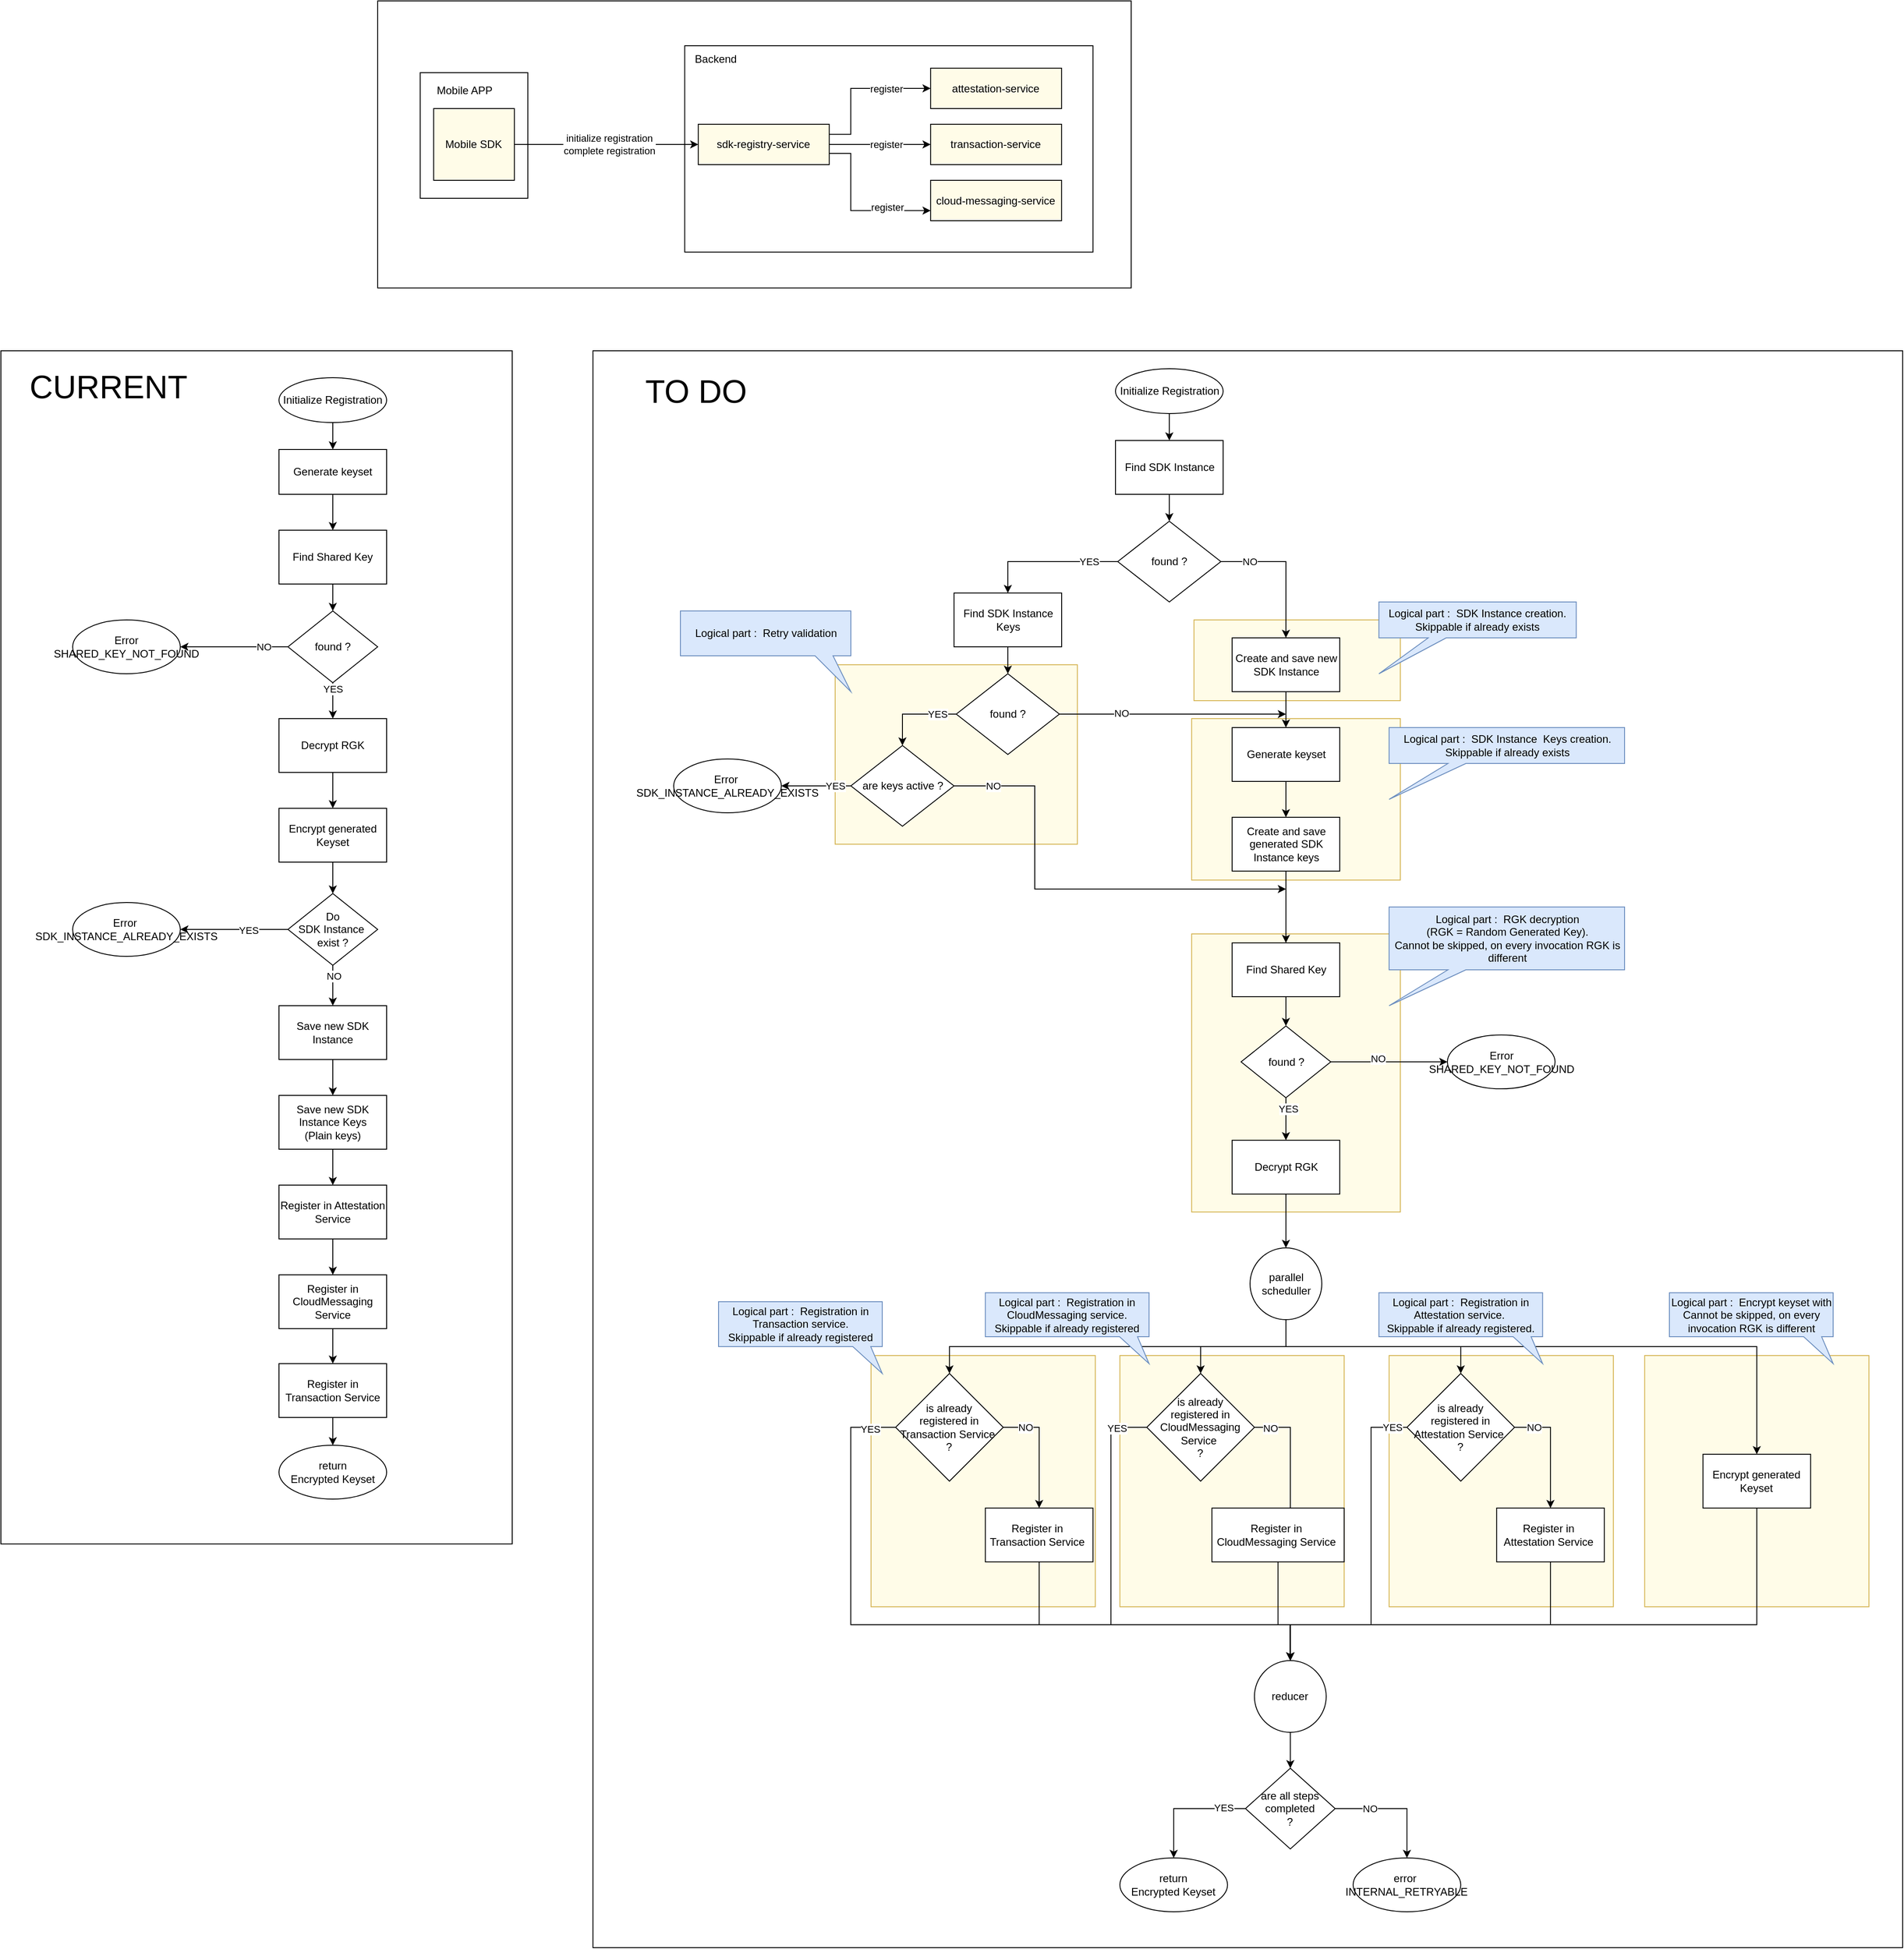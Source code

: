 <mxfile version="15.1.4" type="device"><diagram id="5-7ak3RuKM28CxwcMet6" name="Page-1"><mxGraphModel dx="3530" dy="2583" grid="1" gridSize="10" guides="1" tooltips="1" connect="1" arrows="1" fold="1" page="1" pageScale="1" pageWidth="827" pageHeight="1169" math="0" shadow="0"><root><mxCell id="0"/><mxCell id="1" parent="0"/><mxCell id="bTTORu_MSGVeL3A-bspq-3" value="" style="rounded=0;whiteSpace=wrap;html=1;" vertex="1" parent="1"><mxGeometry x="360" y="-20" width="1460" height="1780" as="geometry"/></mxCell><mxCell id="bTTORu_MSGVeL3A-bspq-2" value="" style="rounded=0;whiteSpace=wrap;html=1;" vertex="1" parent="1"><mxGeometry x="-300" y="-20" width="570" height="1330" as="geometry"/></mxCell><mxCell id="bTTORu_MSGVeL3A-bspq-1" value="" style="rounded=0;whiteSpace=wrap;html=1;" vertex="1" parent="1"><mxGeometry x="120" y="-410" width="840" height="320" as="geometry"/></mxCell><mxCell id="nY55U1hQ5MWHrMtjZyAP-186" value="" style="rounded=0;whiteSpace=wrap;html=1;strokeColor=#d6b656;fillColor=#FFFCE8;" parent="1" vertex="1"><mxGeometry x="630" y="330" width="270" height="200" as="geometry"/></mxCell><mxCell id="nY55U1hQ5MWHrMtjZyAP-177" value="" style="rounded=0;whiteSpace=wrap;html=1;strokeColor=#d6b656;fillColor=#FFFCE8;" parent="1" vertex="1"><mxGeometry x="1532.4" y="1100" width="250" height="280" as="geometry"/></mxCell><mxCell id="nY55U1hQ5MWHrMtjZyAP-176" value="" style="rounded=0;whiteSpace=wrap;html=1;strokeColor=#d6b656;fillColor=#FFFCE8;" parent="1" vertex="1"><mxGeometry x="1247.5" y="1100" width="250" height="280" as="geometry"/></mxCell><mxCell id="nY55U1hQ5MWHrMtjZyAP-175" value="" style="rounded=0;whiteSpace=wrap;html=1;strokeColor=#d6b656;fillColor=#FFFCE8;" parent="1" vertex="1"><mxGeometry x="947.4" y="1100" width="250" height="280" as="geometry"/></mxCell><mxCell id="nY55U1hQ5MWHrMtjZyAP-174" value="" style="rounded=0;whiteSpace=wrap;html=1;strokeColor=#d6b656;fillColor=#FFFCE8;" parent="1" vertex="1"><mxGeometry x="670" y="1100" width="250" height="280" as="geometry"/></mxCell><mxCell id="nY55U1hQ5MWHrMtjZyAP-173" value="" style="rounded=0;whiteSpace=wrap;html=1;strokeColor=#d6b656;fillColor=#FFFCE8;" parent="1" vertex="1"><mxGeometry x="1027.4" y="390" width="232.6" height="180" as="geometry"/></mxCell><mxCell id="nY55U1hQ5MWHrMtjZyAP-171" value="" style="rounded=0;whiteSpace=wrap;html=1;strokeColor=#d6b656;fillColor=#FFFCE8;" parent="1" vertex="1"><mxGeometry x="1027.4" y="630" width="232.6" height="310" as="geometry"/></mxCell><mxCell id="nY55U1hQ5MWHrMtjZyAP-169" value="" style="rounded=0;whiteSpace=wrap;html=1;strokeColor=#d6b656;fillColor=#FFFCE8;" parent="1" vertex="1"><mxGeometry x="1030" y="280" width="230" height="90" as="geometry"/></mxCell><mxCell id="nY55U1hQ5MWHrMtjZyAP-3" value="" style="edgeStyle=orthogonalEdgeStyle;rounded=0;orthogonalLoop=1;jettySize=auto;html=1;" parent="1" source="nY55U1hQ5MWHrMtjZyAP-1" target="nY55U1hQ5MWHrMtjZyAP-2" edge="1"><mxGeometry relative="1" as="geometry"/></mxCell><mxCell id="nY55U1hQ5MWHrMtjZyAP-1" value="Initialize Registration" style="ellipse;whiteSpace=wrap;html=1;" parent="1" vertex="1"><mxGeometry x="10" y="10" width="120" height="50" as="geometry"/></mxCell><mxCell id="nY55U1hQ5MWHrMtjZyAP-7" value="" style="edgeStyle=orthogonalEdgeStyle;rounded=0;orthogonalLoop=1;jettySize=auto;html=1;" parent="1" source="nY55U1hQ5MWHrMtjZyAP-2" target="nY55U1hQ5MWHrMtjZyAP-6" edge="1"><mxGeometry relative="1" as="geometry"/></mxCell><mxCell id="nY55U1hQ5MWHrMtjZyAP-2" value="Generate keyset" style="whiteSpace=wrap;html=1;" parent="1" vertex="1"><mxGeometry x="10" y="90" width="120" height="50" as="geometry"/></mxCell><mxCell id="nY55U1hQ5MWHrMtjZyAP-9" value="" style="edgeStyle=orthogonalEdgeStyle;rounded=0;orthogonalLoop=1;jettySize=auto;html=1;" parent="1" source="nY55U1hQ5MWHrMtjZyAP-6" target="nY55U1hQ5MWHrMtjZyAP-8" edge="1"><mxGeometry relative="1" as="geometry"/></mxCell><mxCell id="nY55U1hQ5MWHrMtjZyAP-6" value="Find Shared Key" style="whiteSpace=wrap;html=1;" parent="1" vertex="1"><mxGeometry x="10" y="180" width="120" height="60" as="geometry"/></mxCell><mxCell id="nY55U1hQ5MWHrMtjZyAP-11" value="" style="edgeStyle=orthogonalEdgeStyle;rounded=0;orthogonalLoop=1;jettySize=auto;html=1;" parent="1" source="nY55U1hQ5MWHrMtjZyAP-8" target="nY55U1hQ5MWHrMtjZyAP-10" edge="1"><mxGeometry relative="1" as="geometry"/></mxCell><mxCell id="nY55U1hQ5MWHrMtjZyAP-12" value="NO" style="edgeLabel;html=1;align=center;verticalAlign=middle;resizable=0;points=[];" parent="nY55U1hQ5MWHrMtjZyAP-11" vertex="1" connectable="0"><mxGeometry x="-0.367" y="2" relative="1" as="geometry"><mxPoint x="11" y="-2" as="offset"/></mxGeometry></mxCell><mxCell id="nY55U1hQ5MWHrMtjZyAP-14" value="" style="edgeStyle=orthogonalEdgeStyle;rounded=0;orthogonalLoop=1;jettySize=auto;html=1;" parent="1" source="nY55U1hQ5MWHrMtjZyAP-8" target="nY55U1hQ5MWHrMtjZyAP-13" edge="1"><mxGeometry relative="1" as="geometry"/></mxCell><mxCell id="nY55U1hQ5MWHrMtjZyAP-15" value="YES" style="edgeLabel;html=1;align=center;verticalAlign=middle;resizable=0;points=[];" parent="nY55U1hQ5MWHrMtjZyAP-14" vertex="1" connectable="0"><mxGeometry x="-0.356" y="-4" relative="1" as="geometry"><mxPoint x="4" y="-6" as="offset"/></mxGeometry></mxCell><mxCell id="nY55U1hQ5MWHrMtjZyAP-8" value="found ?" style="rhombus;whiteSpace=wrap;html=1;" parent="1" vertex="1"><mxGeometry x="20" y="270" width="100" height="80" as="geometry"/></mxCell><mxCell id="nY55U1hQ5MWHrMtjZyAP-10" value="Error&lt;br&gt;SHARED_KEY_NOT_FOUND" style="ellipse;whiteSpace=wrap;html=1;" parent="1" vertex="1"><mxGeometry x="-220" y="280" width="120" height="60" as="geometry"/></mxCell><mxCell id="nY55U1hQ5MWHrMtjZyAP-17" value="" style="edgeStyle=orthogonalEdgeStyle;rounded=0;orthogonalLoop=1;jettySize=auto;html=1;" parent="1" source="nY55U1hQ5MWHrMtjZyAP-13" target="nY55U1hQ5MWHrMtjZyAP-16" edge="1"><mxGeometry relative="1" as="geometry"/></mxCell><mxCell id="nY55U1hQ5MWHrMtjZyAP-13" value="Decrypt RGK" style="whiteSpace=wrap;html=1;" parent="1" vertex="1"><mxGeometry x="10" y="390" width="120" height="60" as="geometry"/></mxCell><mxCell id="nY55U1hQ5MWHrMtjZyAP-23" value="" style="edgeStyle=orthogonalEdgeStyle;rounded=0;orthogonalLoop=1;jettySize=auto;html=1;" parent="1" source="nY55U1hQ5MWHrMtjZyAP-16" target="nY55U1hQ5MWHrMtjZyAP-22" edge="1"><mxGeometry relative="1" as="geometry"/></mxCell><mxCell id="nY55U1hQ5MWHrMtjZyAP-16" value="Encrypt generated Keyset" style="whiteSpace=wrap;html=1;" parent="1" vertex="1"><mxGeometry x="10" y="490" width="120" height="60" as="geometry"/></mxCell><mxCell id="nY55U1hQ5MWHrMtjZyAP-25" value="" style="edgeStyle=orthogonalEdgeStyle;rounded=0;orthogonalLoop=1;jettySize=auto;html=1;" parent="1" source="nY55U1hQ5MWHrMtjZyAP-22" target="nY55U1hQ5MWHrMtjZyAP-24" edge="1"><mxGeometry relative="1" as="geometry"/></mxCell><mxCell id="nY55U1hQ5MWHrMtjZyAP-26" value="YES" style="edgeLabel;html=1;align=center;verticalAlign=middle;resizable=0;points=[];" parent="nY55U1hQ5MWHrMtjZyAP-25" vertex="1" connectable="0"><mxGeometry x="-0.257" y="1" relative="1" as="geometry"><mxPoint as="offset"/></mxGeometry></mxCell><mxCell id="nY55U1hQ5MWHrMtjZyAP-29" value="" style="edgeStyle=orthogonalEdgeStyle;rounded=0;orthogonalLoop=1;jettySize=auto;html=1;" parent="1" source="nY55U1hQ5MWHrMtjZyAP-22" target="nY55U1hQ5MWHrMtjZyAP-28" edge="1"><mxGeometry relative="1" as="geometry"/></mxCell><mxCell id="nY55U1hQ5MWHrMtjZyAP-30" value="NO" style="edgeLabel;html=1;align=center;verticalAlign=middle;resizable=0;points=[];" parent="nY55U1hQ5MWHrMtjZyAP-29" vertex="1" connectable="0"><mxGeometry x="-0.489" y="1" relative="1" as="geometry"><mxPoint as="offset"/></mxGeometry></mxCell><mxCell id="nY55U1hQ5MWHrMtjZyAP-22" value="Do&lt;br&gt;SDK Instance&amp;nbsp;&lt;br&gt;exist ?" style="rhombus;whiteSpace=wrap;html=1;" parent="1" vertex="1"><mxGeometry x="20" y="585" width="100" height="80" as="geometry"/></mxCell><mxCell id="nY55U1hQ5MWHrMtjZyAP-24" value="Error&amp;nbsp;&lt;br&gt;SDK_INSTANCE_ALREADY_EXISTS" style="ellipse;whiteSpace=wrap;html=1;" parent="1" vertex="1"><mxGeometry x="-220" y="595" width="120" height="60" as="geometry"/></mxCell><mxCell id="nY55U1hQ5MWHrMtjZyAP-32" value="" style="edgeStyle=orthogonalEdgeStyle;rounded=0;orthogonalLoop=1;jettySize=auto;html=1;" parent="1" source="nY55U1hQ5MWHrMtjZyAP-28" target="nY55U1hQ5MWHrMtjZyAP-31" edge="1"><mxGeometry relative="1" as="geometry"/></mxCell><mxCell id="nY55U1hQ5MWHrMtjZyAP-28" value="Save new SDK Instance" style="whiteSpace=wrap;html=1;" parent="1" vertex="1"><mxGeometry x="10" y="710" width="120" height="60" as="geometry"/></mxCell><mxCell id="nY55U1hQ5MWHrMtjZyAP-34" value="" style="edgeStyle=orthogonalEdgeStyle;rounded=0;orthogonalLoop=1;jettySize=auto;html=1;" parent="1" source="nY55U1hQ5MWHrMtjZyAP-31" target="nY55U1hQ5MWHrMtjZyAP-33" edge="1"><mxGeometry relative="1" as="geometry"/></mxCell><mxCell id="nY55U1hQ5MWHrMtjZyAP-31" value="Save new SDK Instance Keys &lt;br&gt;(Plain keys)" style="whiteSpace=wrap;html=1;" parent="1" vertex="1"><mxGeometry x="10" y="810" width="120" height="60" as="geometry"/></mxCell><mxCell id="nY55U1hQ5MWHrMtjZyAP-36" value="" style="edgeStyle=orthogonalEdgeStyle;rounded=0;orthogonalLoop=1;jettySize=auto;html=1;" parent="1" source="nY55U1hQ5MWHrMtjZyAP-33" target="nY55U1hQ5MWHrMtjZyAP-35" edge="1"><mxGeometry relative="1" as="geometry"/></mxCell><mxCell id="nY55U1hQ5MWHrMtjZyAP-33" value="Register in Attestation Service" style="whiteSpace=wrap;html=1;" parent="1" vertex="1"><mxGeometry x="10" y="910" width="120" height="60" as="geometry"/></mxCell><mxCell id="nY55U1hQ5MWHrMtjZyAP-38" value="" style="edgeStyle=orthogonalEdgeStyle;rounded=0;orthogonalLoop=1;jettySize=auto;html=1;" parent="1" source="nY55U1hQ5MWHrMtjZyAP-35" target="nY55U1hQ5MWHrMtjZyAP-37" edge="1"><mxGeometry relative="1" as="geometry"/></mxCell><mxCell id="nY55U1hQ5MWHrMtjZyAP-35" value="&lt;span&gt;Register in CloudMessaging Service&lt;/span&gt;" style="whiteSpace=wrap;html=1;" parent="1" vertex="1"><mxGeometry x="10" y="1010" width="120" height="60" as="geometry"/></mxCell><mxCell id="nY55U1hQ5MWHrMtjZyAP-40" value="" style="edgeStyle=orthogonalEdgeStyle;rounded=0;orthogonalLoop=1;jettySize=auto;html=1;" parent="1" source="nY55U1hQ5MWHrMtjZyAP-37" target="nY55U1hQ5MWHrMtjZyAP-39" edge="1"><mxGeometry relative="1" as="geometry"/></mxCell><mxCell id="nY55U1hQ5MWHrMtjZyAP-37" value="&lt;span&gt;Register in Transaction Service&lt;/span&gt;" style="whiteSpace=wrap;html=1;" parent="1" vertex="1"><mxGeometry x="10" y="1109" width="120" height="60" as="geometry"/></mxCell><mxCell id="nY55U1hQ5MWHrMtjZyAP-39" value="return&lt;br&gt;Encrypted Keyset" style="ellipse;whiteSpace=wrap;html=1;" parent="1" vertex="1"><mxGeometry x="10" y="1200" width="120" height="60" as="geometry"/></mxCell><mxCell id="nY55U1hQ5MWHrMtjZyAP-67" value="" style="edgeStyle=orthogonalEdgeStyle;rounded=0;orthogonalLoop=1;jettySize=auto;html=1;" parent="1" source="nY55U1hQ5MWHrMtjZyAP-41" target="nY55U1hQ5MWHrMtjZyAP-66" edge="1"><mxGeometry relative="1" as="geometry"/></mxCell><mxCell id="nY55U1hQ5MWHrMtjZyAP-41" value="Initialize Registration" style="ellipse;whiteSpace=wrap;html=1;" parent="1" vertex="1"><mxGeometry x="942.5" width="120" height="50" as="geometry"/></mxCell><mxCell id="nY55U1hQ5MWHrMtjZyAP-69" style="edgeStyle=orthogonalEdgeStyle;rounded=0;orthogonalLoop=1;jettySize=auto;html=1;entryX=0.5;entryY=0;entryDx=0;entryDy=0;" parent="1" source="nY55U1hQ5MWHrMtjZyAP-66" target="nY55U1hQ5MWHrMtjZyAP-68" edge="1"><mxGeometry relative="1" as="geometry"/></mxCell><mxCell id="nY55U1hQ5MWHrMtjZyAP-66" value="Find SDK Instance" style="whiteSpace=wrap;html=1;" parent="1" vertex="1"><mxGeometry x="942.5" y="80" width="120" height="60" as="geometry"/></mxCell><mxCell id="nY55U1hQ5MWHrMtjZyAP-71" value="" style="edgeStyle=orthogonalEdgeStyle;rounded=0;orthogonalLoop=1;jettySize=auto;html=1;entryX=0.5;entryY=0;entryDx=0;entryDy=0;" parent="1" source="nY55U1hQ5MWHrMtjZyAP-68" target="nY55U1hQ5MWHrMtjZyAP-70" edge="1"><mxGeometry relative="1" as="geometry"/></mxCell><mxCell id="nY55U1hQ5MWHrMtjZyAP-72" value="YES" style="edgeLabel;html=1;align=center;verticalAlign=middle;resizable=0;points=[];" parent="nY55U1hQ5MWHrMtjZyAP-71" vertex="1" connectable="0"><mxGeometry x="-0.006" y="-1" relative="1" as="geometry"><mxPoint x="46" y="1" as="offset"/></mxGeometry></mxCell><mxCell id="nY55U1hQ5MWHrMtjZyAP-83" value="" style="edgeStyle=orthogonalEdgeStyle;rounded=0;orthogonalLoop=1;jettySize=auto;html=1;" parent="1" source="nY55U1hQ5MWHrMtjZyAP-68" target="nY55U1hQ5MWHrMtjZyAP-82" edge="1"><mxGeometry relative="1" as="geometry"/></mxCell><mxCell id="nY55U1hQ5MWHrMtjZyAP-84" value="NO" style="edgeLabel;html=1;align=center;verticalAlign=middle;resizable=0;points=[];" parent="nY55U1hQ5MWHrMtjZyAP-83" vertex="1" connectable="0"><mxGeometry x="-0.633" y="-1" relative="1" as="geometry"><mxPoint x="3" y="-1" as="offset"/></mxGeometry></mxCell><mxCell id="nY55U1hQ5MWHrMtjZyAP-68" value="found ?" style="rhombus;whiteSpace=wrap;html=1;" parent="1" vertex="1"><mxGeometry x="945" y="170" width="115" height="90" as="geometry"/></mxCell><mxCell id="nY55U1hQ5MWHrMtjZyAP-74" value="" style="edgeStyle=orthogonalEdgeStyle;rounded=0;orthogonalLoop=1;jettySize=auto;html=1;" parent="1" source="nY55U1hQ5MWHrMtjZyAP-70" target="nY55U1hQ5MWHrMtjZyAP-75" edge="1"><mxGeometry relative="1" as="geometry"><mxPoint x="822.5" y="350" as="targetPoint"/></mxGeometry></mxCell><mxCell id="nY55U1hQ5MWHrMtjZyAP-70" value="Find SDK Instance Keys" style="whiteSpace=wrap;html=1;" parent="1" vertex="1"><mxGeometry x="762.5" y="250" width="120" height="60" as="geometry"/></mxCell><mxCell id="nY55U1hQ5MWHrMtjZyAP-77" value="" style="edgeStyle=orthogonalEdgeStyle;rounded=0;orthogonalLoop=1;jettySize=auto;html=1;entryX=0.5;entryY=0;entryDx=0;entryDy=0;" parent="1" source="nY55U1hQ5MWHrMtjZyAP-75" target="nY55U1hQ5MWHrMtjZyAP-76" edge="1"><mxGeometry relative="1" as="geometry"/></mxCell><mxCell id="nY55U1hQ5MWHrMtjZyAP-78" value="YES" style="edgeLabel;html=1;align=center;verticalAlign=middle;resizable=0;points=[];" parent="nY55U1hQ5MWHrMtjZyAP-77" vertex="1" connectable="0"><mxGeometry x="-0.713" y="1" relative="1" as="geometry"><mxPoint x="-8" y="-1" as="offset"/></mxGeometry></mxCell><mxCell id="nY55U1hQ5MWHrMtjZyAP-92" style="edgeStyle=orthogonalEdgeStyle;rounded=0;orthogonalLoop=1;jettySize=auto;html=1;" parent="1" source="nY55U1hQ5MWHrMtjZyAP-75" edge="1"><mxGeometry relative="1" as="geometry"><mxPoint x="1132.5" y="385" as="targetPoint"/></mxGeometry></mxCell><mxCell id="nY55U1hQ5MWHrMtjZyAP-93" value="NO" style="edgeLabel;html=1;align=center;verticalAlign=middle;resizable=0;points=[];" parent="nY55U1hQ5MWHrMtjZyAP-92" vertex="1" connectable="0"><mxGeometry x="-0.456" y="1" relative="1" as="geometry"><mxPoint as="offset"/></mxGeometry></mxCell><mxCell id="nY55U1hQ5MWHrMtjZyAP-75" value="found ?" style="rhombus;whiteSpace=wrap;html=1;" parent="1" vertex="1"><mxGeometry x="765" y="340" width="115" height="90" as="geometry"/></mxCell><mxCell id="nY55U1hQ5MWHrMtjZyAP-80" value="" style="edgeStyle=orthogonalEdgeStyle;rounded=0;orthogonalLoop=1;jettySize=auto;html=1;" parent="1" source="nY55U1hQ5MWHrMtjZyAP-76" target="nY55U1hQ5MWHrMtjZyAP-79" edge="1"><mxGeometry relative="1" as="geometry"/></mxCell><mxCell id="nY55U1hQ5MWHrMtjZyAP-81" value="YES" style="edgeLabel;html=1;align=center;verticalAlign=middle;resizable=0;points=[];" parent="nY55U1hQ5MWHrMtjZyAP-80" vertex="1" connectable="0"><mxGeometry x="-0.535" relative="1" as="geometry"><mxPoint as="offset"/></mxGeometry></mxCell><mxCell id="nY55U1hQ5MWHrMtjZyAP-94" style="edgeStyle=orthogonalEdgeStyle;rounded=0;orthogonalLoop=1;jettySize=auto;html=1;" parent="1" source="nY55U1hQ5MWHrMtjZyAP-76" edge="1"><mxGeometry relative="1" as="geometry"><mxPoint x="1132.5" y="580" as="targetPoint"/><Array as="points"><mxPoint x="852.5" y="465"/><mxPoint x="852.5" y="580"/><mxPoint x="1002.5" y="580"/></Array></mxGeometry></mxCell><mxCell id="nY55U1hQ5MWHrMtjZyAP-95" value="NO" style="edgeLabel;html=1;align=center;verticalAlign=middle;resizable=0;points=[];" parent="nY55U1hQ5MWHrMtjZyAP-94" vertex="1" connectable="0"><mxGeometry x="-0.705" y="2" relative="1" as="geometry"><mxPoint x="-28" y="2" as="offset"/></mxGeometry></mxCell><mxCell id="nY55U1hQ5MWHrMtjZyAP-76" value="are keys active ?" style="rhombus;whiteSpace=wrap;html=1;" parent="1" vertex="1"><mxGeometry x="647.5" y="420" width="115" height="90" as="geometry"/></mxCell><mxCell id="nY55U1hQ5MWHrMtjZyAP-79" value="&lt;span&gt;Error&amp;nbsp;&lt;/span&gt;&lt;br&gt;&lt;span&gt;SDK_INSTANCE_ALREADY_EXISTS&lt;/span&gt;" style="ellipse;whiteSpace=wrap;html=1;" parent="1" vertex="1"><mxGeometry x="450" y="435" width="120" height="60" as="geometry"/></mxCell><mxCell id="nY55U1hQ5MWHrMtjZyAP-86" value="" style="edgeStyle=orthogonalEdgeStyle;rounded=0;orthogonalLoop=1;jettySize=auto;html=1;" parent="1" source="nY55U1hQ5MWHrMtjZyAP-82" target="nY55U1hQ5MWHrMtjZyAP-85" edge="1"><mxGeometry relative="1" as="geometry"/></mxCell><mxCell id="nY55U1hQ5MWHrMtjZyAP-82" value="Create and save new SDK Instance" style="whiteSpace=wrap;html=1;" parent="1" vertex="1"><mxGeometry x="1072.5" y="300" width="120" height="60" as="geometry"/></mxCell><mxCell id="nY55U1hQ5MWHrMtjZyAP-88" value="" style="edgeStyle=orthogonalEdgeStyle;rounded=0;orthogonalLoop=1;jettySize=auto;html=1;" parent="1" source="nY55U1hQ5MWHrMtjZyAP-85" target="nY55U1hQ5MWHrMtjZyAP-87" edge="1"><mxGeometry relative="1" as="geometry"/></mxCell><mxCell id="nY55U1hQ5MWHrMtjZyAP-85" value="Generate keyset" style="whiteSpace=wrap;html=1;" parent="1" vertex="1"><mxGeometry x="1072.5" y="400" width="120" height="60" as="geometry"/></mxCell><mxCell id="nY55U1hQ5MWHrMtjZyAP-90" value="" style="edgeStyle=orthogonalEdgeStyle;rounded=0;orthogonalLoop=1;jettySize=auto;html=1;entryX=0.5;entryY=0;entryDx=0;entryDy=0;" parent="1" source="nY55U1hQ5MWHrMtjZyAP-87" target="nY55U1hQ5MWHrMtjZyAP-136" edge="1"><mxGeometry relative="1" as="geometry"><mxPoint x="1132.5" y="640" as="targetPoint"/></mxGeometry></mxCell><mxCell id="nY55U1hQ5MWHrMtjZyAP-87" value="&lt;span&gt;Create and save generated SDK Instance keys&lt;/span&gt;" style="whiteSpace=wrap;html=1;" parent="1" vertex="1"><mxGeometry x="1072.5" y="500" width="120" height="60" as="geometry"/></mxCell><mxCell id="nY55U1hQ5MWHrMtjZyAP-100" style="edgeStyle=orthogonalEdgeStyle;rounded=0;orthogonalLoop=1;jettySize=auto;html=1;exitX=0.5;exitY=1;exitDx=0;exitDy=0;" parent="1" source="nY55U1hQ5MWHrMtjZyAP-91" target="nY55U1hQ5MWHrMtjZyAP-96" edge="1"><mxGeometry relative="1" as="geometry"/></mxCell><mxCell id="nY55U1hQ5MWHrMtjZyAP-101" style="edgeStyle=orthogonalEdgeStyle;rounded=0;orthogonalLoop=1;jettySize=auto;html=1;entryX=0.5;entryY=0;entryDx=0;entryDy=0;" parent="1" source="nY55U1hQ5MWHrMtjZyAP-91" target="nY55U1hQ5MWHrMtjZyAP-97" edge="1"><mxGeometry relative="1" as="geometry"/></mxCell><mxCell id="nY55U1hQ5MWHrMtjZyAP-102" style="edgeStyle=orthogonalEdgeStyle;rounded=0;orthogonalLoop=1;jettySize=auto;html=1;exitX=0.5;exitY=1;exitDx=0;exitDy=0;" parent="1" source="nY55U1hQ5MWHrMtjZyAP-91" target="nY55U1hQ5MWHrMtjZyAP-98" edge="1"><mxGeometry relative="1" as="geometry"/></mxCell><mxCell id="nY55U1hQ5MWHrMtjZyAP-134" style="edgeStyle=orthogonalEdgeStyle;rounded=0;orthogonalLoop=1;jettySize=auto;html=1;entryX=0.5;entryY=0;entryDx=0;entryDy=0;" parent="1" source="nY55U1hQ5MWHrMtjZyAP-91" target="nY55U1hQ5MWHrMtjZyAP-133" edge="1"><mxGeometry relative="1" as="geometry"><mxPoint x="1657.4" y="1140" as="targetPoint"/><Array as="points"><mxPoint x="1133" y="1090"/><mxPoint x="1657" y="1090"/></Array></mxGeometry></mxCell><mxCell id="nY55U1hQ5MWHrMtjZyAP-91" value="parallel&lt;br&gt;scheduller" style="ellipse;whiteSpace=wrap;html=1;" parent="1" vertex="1"><mxGeometry x="1092.5" y="980" width="80" height="80" as="geometry"/></mxCell><mxCell id="nY55U1hQ5MWHrMtjZyAP-104" value="" style="edgeStyle=orthogonalEdgeStyle;rounded=0;orthogonalLoop=1;jettySize=auto;html=1;exitX=1;exitY=0.5;exitDx=0;exitDy=0;" parent="1" source="nY55U1hQ5MWHrMtjZyAP-96" target="nY55U1hQ5MWHrMtjZyAP-103" edge="1"><mxGeometry relative="1" as="geometry"/></mxCell><mxCell id="nY55U1hQ5MWHrMtjZyAP-105" value="NO" style="edgeLabel;html=1;align=center;verticalAlign=middle;resizable=0;points=[];" parent="nY55U1hQ5MWHrMtjZyAP-104" vertex="1" connectable="0"><mxGeometry x="-0.622" relative="1" as="geometry"><mxPoint as="offset"/></mxGeometry></mxCell><mxCell id="nY55U1hQ5MWHrMtjZyAP-109" style="edgeStyle=orthogonalEdgeStyle;rounded=0;orthogonalLoop=1;jettySize=auto;html=1;exitX=0;exitY=0.5;exitDx=0;exitDy=0;" parent="1" source="nY55U1hQ5MWHrMtjZyAP-96" target="nY55U1hQ5MWHrMtjZyAP-107" edge="1"><mxGeometry relative="1" as="geometry"><mxPoint x="857.4" y="1540" as="targetPoint"/><Array as="points"><mxPoint x="647.4" y="1180"/><mxPoint x="647.4" y="1400"/><mxPoint x="1137.4" y="1400"/></Array></mxGeometry></mxCell><mxCell id="nY55U1hQ5MWHrMtjZyAP-110" value="YES" style="edgeLabel;html=1;align=center;verticalAlign=middle;resizable=0;points=[];" parent="nY55U1hQ5MWHrMtjZyAP-109" vertex="1" connectable="0"><mxGeometry x="-0.927" y="2" relative="1" as="geometry"><mxPoint as="offset"/></mxGeometry></mxCell><mxCell id="nY55U1hQ5MWHrMtjZyAP-96" value="is already &lt;br&gt;registered in&lt;br&gt;Transaction Service&amp;nbsp;&lt;br&gt;?" style="rhombus;whiteSpace=wrap;html=1;" parent="1" vertex="1"><mxGeometry x="697.4" y="1120" width="120" height="120" as="geometry"/></mxCell><mxCell id="nY55U1hQ5MWHrMtjZyAP-111" style="edgeStyle=orthogonalEdgeStyle;rounded=0;orthogonalLoop=1;jettySize=auto;html=1;" parent="1" source="nY55U1hQ5MWHrMtjZyAP-97" target="nY55U1hQ5MWHrMtjZyAP-107" edge="1"><mxGeometry relative="1" as="geometry"><mxPoint x="937.4" y="1540" as="targetPoint"/><Array as="points"><mxPoint x="937.4" y="1180"/><mxPoint x="937.4" y="1400"/><mxPoint x="1137.4" y="1400"/></Array></mxGeometry></mxCell><mxCell id="nY55U1hQ5MWHrMtjZyAP-112" value="YES" style="edgeLabel;html=1;align=center;verticalAlign=middle;resizable=0;points=[];" parent="nY55U1hQ5MWHrMtjZyAP-111" vertex="1" connectable="0"><mxGeometry x="-0.862" y="1" relative="1" as="geometry"><mxPoint x="1" as="offset"/></mxGeometry></mxCell><mxCell id="nY55U1hQ5MWHrMtjZyAP-114" style="edgeStyle=orthogonalEdgeStyle;rounded=0;orthogonalLoop=1;jettySize=auto;html=1;entryX=0.5;entryY=0;entryDx=0;entryDy=0;exitX=1;exitY=0.5;exitDx=0;exitDy=0;" parent="1" source="nY55U1hQ5MWHrMtjZyAP-97" target="nY55U1hQ5MWHrMtjZyAP-113" edge="1"><mxGeometry relative="1" as="geometry"><Array as="points"><mxPoint x="1137.4" y="1180"/><mxPoint x="1137.4" y="1280"/></Array></mxGeometry></mxCell><mxCell id="nY55U1hQ5MWHrMtjZyAP-116" value="NO" style="edgeLabel;html=1;align=center;verticalAlign=middle;resizable=0;points=[];" parent="nY55U1hQ5MWHrMtjZyAP-114" vertex="1" connectable="0"><mxGeometry x="-0.8" y="-1" relative="1" as="geometry"><mxPoint x="1" as="offset"/></mxGeometry></mxCell><mxCell id="nY55U1hQ5MWHrMtjZyAP-97" value="is already &lt;br&gt;registered in&lt;br&gt;CloudMessaging Service&amp;nbsp;&lt;br&gt;?" style="rhombus;whiteSpace=wrap;html=1;" parent="1" vertex="1"><mxGeometry x="977.4" y="1120" width="120" height="120" as="geometry"/></mxCell><mxCell id="nY55U1hQ5MWHrMtjZyAP-118" style="edgeStyle=orthogonalEdgeStyle;rounded=0;orthogonalLoop=1;jettySize=auto;html=1;exitX=1;exitY=0.5;exitDx=0;exitDy=0;" parent="1" source="nY55U1hQ5MWHrMtjZyAP-98" target="nY55U1hQ5MWHrMtjZyAP-117" edge="1"><mxGeometry relative="1" as="geometry"/></mxCell><mxCell id="nY55U1hQ5MWHrMtjZyAP-119" value="NO" style="edgeLabel;html=1;align=center;verticalAlign=middle;resizable=0;points=[];" parent="nY55U1hQ5MWHrMtjZyAP-118" vertex="1" connectable="0"><mxGeometry x="-0.678" relative="1" as="geometry"><mxPoint as="offset"/></mxGeometry></mxCell><mxCell id="nY55U1hQ5MWHrMtjZyAP-120" style="edgeStyle=orthogonalEdgeStyle;rounded=0;orthogonalLoop=1;jettySize=auto;html=1;" parent="1" source="nY55U1hQ5MWHrMtjZyAP-98" target="nY55U1hQ5MWHrMtjZyAP-107" edge="1"><mxGeometry relative="1" as="geometry"><mxPoint x="1227.4" y="1540" as="targetPoint"/><Array as="points"><mxPoint x="1227.4" y="1180"/><mxPoint x="1227.4" y="1400"/><mxPoint x="1137.4" y="1400"/></Array></mxGeometry></mxCell><mxCell id="nY55U1hQ5MWHrMtjZyAP-121" value="YES" style="edgeLabel;html=1;align=center;verticalAlign=middle;resizable=0;points=[];" parent="nY55U1hQ5MWHrMtjZyAP-120" vertex="1" connectable="0"><mxGeometry x="-0.912" y="2" relative="1" as="geometry"><mxPoint y="-2" as="offset"/></mxGeometry></mxCell><mxCell id="nY55U1hQ5MWHrMtjZyAP-98" value="is already &lt;br&gt;registered in&lt;br&gt;Attestation Service&amp;nbsp;&lt;br&gt;?" style="rhombus;whiteSpace=wrap;html=1;" parent="1" vertex="1"><mxGeometry x="1267.4" y="1120" width="120" height="120" as="geometry"/></mxCell><mxCell id="nY55U1hQ5MWHrMtjZyAP-108" style="edgeStyle=orthogonalEdgeStyle;rounded=0;orthogonalLoop=1;jettySize=auto;html=1;" parent="1" source="nY55U1hQ5MWHrMtjZyAP-103" target="nY55U1hQ5MWHrMtjZyAP-107" edge="1"><mxGeometry relative="1" as="geometry"><Array as="points"><mxPoint x="857.4" y="1400"/><mxPoint x="1137.4" y="1400"/></Array></mxGeometry></mxCell><mxCell id="nY55U1hQ5MWHrMtjZyAP-103" value="&lt;span&gt;Register in&amp;nbsp;&lt;/span&gt;&lt;br&gt;&lt;span&gt;Transaction Service&amp;nbsp;&lt;/span&gt;" style="whiteSpace=wrap;html=1;" parent="1" vertex="1"><mxGeometry x="797.4" y="1270" width="120" height="60" as="geometry"/></mxCell><mxCell id="nY55U1hQ5MWHrMtjZyAP-146" style="edgeStyle=orthogonalEdgeStyle;rounded=0;orthogonalLoop=1;jettySize=auto;html=1;entryX=0.5;entryY=0;entryDx=0;entryDy=0;" parent="1" source="nY55U1hQ5MWHrMtjZyAP-107" target="nY55U1hQ5MWHrMtjZyAP-145" edge="1"><mxGeometry relative="1" as="geometry"/></mxCell><mxCell id="nY55U1hQ5MWHrMtjZyAP-107" value="reducer" style="ellipse;whiteSpace=wrap;html=1;" parent="1" vertex="1"><mxGeometry x="1097.4" y="1440" width="80" height="80" as="geometry"/></mxCell><mxCell id="nY55U1hQ5MWHrMtjZyAP-115" style="edgeStyle=orthogonalEdgeStyle;rounded=0;orthogonalLoop=1;jettySize=auto;html=1;" parent="1" source="nY55U1hQ5MWHrMtjZyAP-113" target="nY55U1hQ5MWHrMtjZyAP-107" edge="1"><mxGeometry relative="1" as="geometry"><mxPoint x="1137.4" y="1540" as="targetPoint"/><Array as="points"><mxPoint x="1124" y="1400"/><mxPoint x="1137" y="1400"/></Array></mxGeometry></mxCell><mxCell id="nY55U1hQ5MWHrMtjZyAP-113" value="&lt;span&gt;Register in&amp;nbsp;&lt;/span&gt;&lt;br&gt;CloudMessaging&lt;span&gt;&amp;nbsp;Service&amp;nbsp;&lt;/span&gt;" style="whiteSpace=wrap;html=1;" parent="1" vertex="1"><mxGeometry x="1050" y="1270" width="147.4" height="60" as="geometry"/></mxCell><mxCell id="nY55U1hQ5MWHrMtjZyAP-122" style="edgeStyle=orthogonalEdgeStyle;rounded=0;orthogonalLoop=1;jettySize=auto;html=1;" parent="1" source="nY55U1hQ5MWHrMtjZyAP-117" target="nY55U1hQ5MWHrMtjZyAP-107" edge="1"><mxGeometry relative="1" as="geometry"><mxPoint x="1427.4" y="1540" as="targetPoint"/><Array as="points"><mxPoint x="1427.4" y="1400"/><mxPoint x="1137.4" y="1400"/></Array></mxGeometry></mxCell><mxCell id="nY55U1hQ5MWHrMtjZyAP-117" value="&lt;span&gt;Register in&amp;nbsp;&lt;/span&gt;&lt;br&gt;Attestation&lt;span&gt;&amp;nbsp;Service&amp;nbsp;&lt;/span&gt;" style="whiteSpace=wrap;html=1;" parent="1" vertex="1"><mxGeometry x="1367.4" y="1270" width="120" height="60" as="geometry"/></mxCell><mxCell id="nY55U1hQ5MWHrMtjZyAP-135" style="edgeStyle=orthogonalEdgeStyle;rounded=0;orthogonalLoop=1;jettySize=auto;html=1;" parent="1" source="nY55U1hQ5MWHrMtjZyAP-133" target="nY55U1hQ5MWHrMtjZyAP-107" edge="1"><mxGeometry relative="1" as="geometry"><Array as="points"><mxPoint x="1657.4" y="1400"/><mxPoint x="1137.4" y="1400"/></Array></mxGeometry></mxCell><mxCell id="nY55U1hQ5MWHrMtjZyAP-133" value="Encrypt generated Keyset" style="whiteSpace=wrap;html=1;" parent="1" vertex="1"><mxGeometry x="1597.4" y="1210" width="120" height="60" as="geometry"/></mxCell><mxCell id="nY55U1hQ5MWHrMtjZyAP-142" style="edgeStyle=orthogonalEdgeStyle;rounded=0;orthogonalLoop=1;jettySize=auto;html=1;" parent="1" source="nY55U1hQ5MWHrMtjZyAP-136" target="nY55U1hQ5MWHrMtjZyAP-140" edge="1"><mxGeometry relative="1" as="geometry"/></mxCell><mxCell id="nY55U1hQ5MWHrMtjZyAP-136" value="Find Shared Key" style="whiteSpace=wrap;html=1;" parent="1" vertex="1"><mxGeometry x="1072.5" y="640" width="120" height="60" as="geometry"/></mxCell><mxCell id="nY55U1hQ5MWHrMtjZyAP-137" value="" style="edgeStyle=orthogonalEdgeStyle;rounded=0;orthogonalLoop=1;jettySize=auto;html=1;" parent="1" source="nY55U1hQ5MWHrMtjZyAP-140" target="nY55U1hQ5MWHrMtjZyAP-141" edge="1"><mxGeometry relative="1" as="geometry"/></mxCell><mxCell id="nY55U1hQ5MWHrMtjZyAP-138" value="NO" style="edgeLabel;html=1;align=center;verticalAlign=middle;resizable=0;points=[];" parent="nY55U1hQ5MWHrMtjZyAP-137" vertex="1" connectable="0"><mxGeometry x="-0.367" y="2" relative="1" as="geometry"><mxPoint x="11" y="-2" as="offset"/></mxGeometry></mxCell><mxCell id="nY55U1hQ5MWHrMtjZyAP-143" style="edgeStyle=orthogonalEdgeStyle;rounded=0;orthogonalLoop=1;jettySize=auto;html=1;entryX=0.5;entryY=0;entryDx=0;entryDy=0;" parent="1" source="nY55U1hQ5MWHrMtjZyAP-140" target="nY55U1hQ5MWHrMtjZyAP-162" edge="1"><mxGeometry relative="1" as="geometry"/></mxCell><mxCell id="nY55U1hQ5MWHrMtjZyAP-153" value="YES" style="edgeLabel;html=1;align=center;verticalAlign=middle;resizable=0;points=[];" parent="nY55U1hQ5MWHrMtjZyAP-143" vertex="1" connectable="0"><mxGeometry x="-0.478" y="2" relative="1" as="geometry"><mxPoint as="offset"/></mxGeometry></mxCell><mxCell id="nY55U1hQ5MWHrMtjZyAP-140" value="found ?" style="rhombus;whiteSpace=wrap;html=1;" parent="1" vertex="1"><mxGeometry x="1082.5" y="732.67" width="100" height="80" as="geometry"/></mxCell><mxCell id="nY55U1hQ5MWHrMtjZyAP-141" value="Error&lt;br&gt;SHARED_KEY_NOT_FOUND" style="ellipse;whiteSpace=wrap;html=1;" parent="1" vertex="1"><mxGeometry x="1312.5" y="742.67" width="120" height="60" as="geometry"/></mxCell><mxCell id="nY55U1hQ5MWHrMtjZyAP-148" value="" style="edgeStyle=orthogonalEdgeStyle;rounded=0;orthogonalLoop=1;jettySize=auto;html=1;" parent="1" source="nY55U1hQ5MWHrMtjZyAP-145" target="nY55U1hQ5MWHrMtjZyAP-147" edge="1"><mxGeometry relative="1" as="geometry"/></mxCell><mxCell id="nY55U1hQ5MWHrMtjZyAP-149" value="YES" style="edgeLabel;html=1;align=center;verticalAlign=middle;resizable=0;points=[];" parent="nY55U1hQ5MWHrMtjZyAP-148" vertex="1" connectable="0"><mxGeometry x="-0.626" y="-1" relative="1" as="geometry"><mxPoint as="offset"/></mxGeometry></mxCell><mxCell id="nY55U1hQ5MWHrMtjZyAP-151" value="" style="edgeStyle=orthogonalEdgeStyle;rounded=0;orthogonalLoop=1;jettySize=auto;html=1;" parent="1" source="nY55U1hQ5MWHrMtjZyAP-145" target="nY55U1hQ5MWHrMtjZyAP-150" edge="1"><mxGeometry relative="1" as="geometry"/></mxCell><mxCell id="nY55U1hQ5MWHrMtjZyAP-152" value="NO" style="edgeLabel;html=1;align=center;verticalAlign=middle;resizable=0;points=[];" parent="nY55U1hQ5MWHrMtjZyAP-151" vertex="1" connectable="0"><mxGeometry x="-0.441" relative="1" as="geometry"><mxPoint x="1" as="offset"/></mxGeometry></mxCell><mxCell id="nY55U1hQ5MWHrMtjZyAP-145" value="are all steps completed&lt;br&gt;?" style="rhombus;whiteSpace=wrap;html=1;" parent="1" vertex="1"><mxGeometry x="1087.4" y="1560" width="100" height="90" as="geometry"/></mxCell><mxCell id="nY55U1hQ5MWHrMtjZyAP-147" value="&lt;span&gt;return&lt;/span&gt;&lt;br&gt;&lt;span&gt;Encrypted Keyset&lt;/span&gt;" style="ellipse;whiteSpace=wrap;html=1;" parent="1" vertex="1"><mxGeometry x="947.4" y="1660" width="120" height="60" as="geometry"/></mxCell><mxCell id="nY55U1hQ5MWHrMtjZyAP-150" value="error&amp;nbsp;&lt;br&gt;INTERNAL_RETRYABLE" style="ellipse;whiteSpace=wrap;html=1;" parent="1" vertex="1"><mxGeometry x="1207.4" y="1660" width="120" height="60" as="geometry"/></mxCell><mxCell id="nY55U1hQ5MWHrMtjZyAP-154" value="&lt;font style=&quot;font-size: 36px&quot;&gt;CURRENT&lt;/font&gt;" style="text;html=1;strokeColor=none;fillColor=none;align=center;verticalAlign=middle;whiteSpace=wrap;rounded=0;" parent="1" vertex="1"><mxGeometry x="-290" y="10" width="220" height="20" as="geometry"/></mxCell><mxCell id="nY55U1hQ5MWHrMtjZyAP-157" value="&lt;font style=&quot;font-size: 36px&quot;&gt;TO DO&lt;/font&gt;" style="text;html=1;strokeColor=none;fillColor=none;align=center;verticalAlign=middle;whiteSpace=wrap;rounded=0;" parent="1" vertex="1"><mxGeometry x="360" y="15" width="230" height="20" as="geometry"/></mxCell><mxCell id="nY55U1hQ5MWHrMtjZyAP-163" style="edgeStyle=orthogonalEdgeStyle;rounded=0;orthogonalLoop=1;jettySize=auto;html=1;" parent="1" source="nY55U1hQ5MWHrMtjZyAP-162" target="nY55U1hQ5MWHrMtjZyAP-91" edge="1"><mxGeometry relative="1" as="geometry"/></mxCell><mxCell id="nY55U1hQ5MWHrMtjZyAP-162" value="Decrypt RGK" style="whiteSpace=wrap;html=1;" parent="1" vertex="1"><mxGeometry x="1072.5" y="860" width="120" height="60" as="geometry"/></mxCell><mxCell id="nY55U1hQ5MWHrMtjZyAP-178" value="Logical part :&amp;nbsp; SDK Instance creation. Skippable if already exists" style="shape=callout;whiteSpace=wrap;html=1;perimeter=calloutPerimeter;fillColor=#dae8fc;size=40;position=0.25;position2=0;strokeColor=#6c8ebf;" parent="1" vertex="1"><mxGeometry x="1236.15" y="260" width="220" height="80" as="geometry"/></mxCell><mxCell id="nY55U1hQ5MWHrMtjZyAP-179" value="Logical part :&amp;nbsp; SDK Instance&amp;nbsp; Keys creation. Skippable if already exists" style="shape=callout;whiteSpace=wrap;html=1;perimeter=calloutPerimeter;fillColor=#dae8fc;size=40;position=0.25;position2=0;strokeColor=#6c8ebf;" parent="1" vertex="1"><mxGeometry x="1247.5" y="400" width="262.5" height="80" as="geometry"/></mxCell><mxCell id="nY55U1hQ5MWHrMtjZyAP-180" value="Logical part :&amp;nbsp; RGK decryption&lt;br&gt;(RGK = Random Generated Key).&lt;br&gt;Cannot be skipped, on every invocation RGK is different" style="shape=callout;whiteSpace=wrap;html=1;perimeter=calloutPerimeter;fillColor=#dae8fc;size=40;position=0.25;position2=0;strokeColor=#6c8ebf;" parent="1" vertex="1"><mxGeometry x="1247.5" y="600" width="262.5" height="110" as="geometry"/></mxCell><mxCell id="nY55U1hQ5MWHrMtjZyAP-181" value="Logical part :&amp;nbsp; Registration in &lt;br&gt;Transaction service.&lt;br&gt;Skippable if already registered" style="shape=callout;whiteSpace=wrap;html=1;perimeter=calloutPerimeter;fillColor=#dae8fc;size=30;position=0.82;position2=1;strokeColor=#6c8ebf;base=20;" parent="1" vertex="1"><mxGeometry x="500" y="1040" width="182.5" height="80" as="geometry"/></mxCell><mxCell id="nY55U1hQ5MWHrMtjZyAP-183" value="Logical part :&amp;nbsp; Registration in &lt;br&gt;CloudMessaging&amp;nbsp;service.&lt;br&gt;Skippable if already registered" style="shape=callout;whiteSpace=wrap;html=1;perimeter=calloutPerimeter;fillColor=#dae8fc;size=30;position=0.82;position2=1;strokeColor=#6c8ebf;base=20;" parent="1" vertex="1"><mxGeometry x="797.4" y="1030" width="182.5" height="79" as="geometry"/></mxCell><mxCell id="nY55U1hQ5MWHrMtjZyAP-184" value="Logical part :&amp;nbsp; Registration in &lt;br&gt;Attestation service.&amp;nbsp;&lt;br&gt;Skippable if already registered." style="shape=callout;whiteSpace=wrap;html=1;perimeter=calloutPerimeter;fillColor=#dae8fc;size=30;position=0.82;position2=1;strokeColor=#6c8ebf;base=20;" parent="1" vertex="1"><mxGeometry x="1236.15" y="1030" width="182.5" height="79" as="geometry"/></mxCell><mxCell id="nY55U1hQ5MWHrMtjZyAP-185" value="Logical part :&amp;nbsp; Encrypt keyset with Cannot be skipped, on every invocation RGK is different" style="shape=callout;whiteSpace=wrap;html=1;perimeter=calloutPerimeter;fillColor=#dae8fc;size=30;position=0.82;position2=1;strokeColor=#6c8ebf;base=20;" parent="1" vertex="1"><mxGeometry x="1560" y="1030" width="182.5" height="79" as="geometry"/></mxCell><mxCell id="nY55U1hQ5MWHrMtjZyAP-187" value="Logical part :&amp;nbsp; Retry validation" style="shape=callout;whiteSpace=wrap;html=1;perimeter=calloutPerimeter;fillColor=#dae8fc;size=40;position=0.79;position2=1;strokeColor=#6c8ebf;base=20;" parent="1" vertex="1"><mxGeometry x="457.5" y="270" width="190" height="90" as="geometry"/></mxCell><mxCell id="nY55U1hQ5MWHrMtjZyAP-201" value="" style="rounded=0;whiteSpace=wrap;html=1;" parent="1" vertex="1"><mxGeometry x="167.4" y="-330" width="120" height="140" as="geometry"/></mxCell><mxCell id="nY55U1hQ5MWHrMtjZyAP-202" value="Mobile SDK" style="rounded=0;whiteSpace=wrap;html=1;fillColor=#FFFCE8;" parent="1" vertex="1"><mxGeometry x="182.4" y="-290" width="90" height="80" as="geometry"/></mxCell><mxCell id="nY55U1hQ5MWHrMtjZyAP-203" value="Mobile APP" style="text;html=1;strokeColor=none;fillColor=none;align=center;verticalAlign=middle;whiteSpace=wrap;rounded=0;" parent="1" vertex="1"><mxGeometry x="177.4" y="-320" width="80" height="20" as="geometry"/></mxCell><mxCell id="nY55U1hQ5MWHrMtjZyAP-204" value="" style="rounded=0;whiteSpace=wrap;html=1;" parent="1" vertex="1"><mxGeometry x="462.3" y="-360" width="455.1" height="230" as="geometry"/></mxCell><mxCell id="nY55U1hQ5MWHrMtjZyAP-209" style="edgeStyle=orthogonalEdgeStyle;rounded=0;orthogonalLoop=1;jettySize=auto;html=1;entryX=0;entryY=0.5;entryDx=0;entryDy=0;exitX=1;exitY=0.25;exitDx=0;exitDy=0;" parent="1" source="nY55U1hQ5MWHrMtjZyAP-205" target="nY55U1hQ5MWHrMtjZyAP-206" edge="1"><mxGeometry relative="1" as="geometry"><Array as="points"><mxPoint x="647.4" y="-261"/><mxPoint x="647.4" y="-312"/></Array></mxGeometry></mxCell><mxCell id="nY55U1hQ5MWHrMtjZyAP-210" value="register" style="edgeLabel;html=1;align=center;verticalAlign=middle;resizable=0;points=[];" parent="nY55U1hQ5MWHrMtjZyAP-209" vertex="1" connectable="0"><mxGeometry x="0.439" y="2" relative="1" as="geometry"><mxPoint x="-3" y="2" as="offset"/></mxGeometry></mxCell><mxCell id="nY55U1hQ5MWHrMtjZyAP-211" style="edgeStyle=orthogonalEdgeStyle;rounded=0;orthogonalLoop=1;jettySize=auto;html=1;" parent="1" source="nY55U1hQ5MWHrMtjZyAP-205" target="nY55U1hQ5MWHrMtjZyAP-207" edge="1"><mxGeometry relative="1" as="geometry"/></mxCell><mxCell id="nY55U1hQ5MWHrMtjZyAP-212" value="register" style="edgeLabel;html=1;align=center;verticalAlign=middle;resizable=0;points=[];" parent="nY55U1hQ5MWHrMtjZyAP-211" vertex="1" connectable="0"><mxGeometry x="0.323" relative="1" as="geometry"><mxPoint x="-11" as="offset"/></mxGeometry></mxCell><mxCell id="nY55U1hQ5MWHrMtjZyAP-213" style="edgeStyle=orthogonalEdgeStyle;rounded=0;orthogonalLoop=1;jettySize=auto;html=1;entryX=0;entryY=0.75;entryDx=0;entryDy=0;" parent="1" source="nY55U1hQ5MWHrMtjZyAP-205" target="nY55U1hQ5MWHrMtjZyAP-208" edge="1"><mxGeometry relative="1" as="geometry"><Array as="points"><mxPoint x="647.4" y="-240"/><mxPoint x="647.4" y="-176"/></Array></mxGeometry></mxCell><mxCell id="nY55U1hQ5MWHrMtjZyAP-214" value="register" style="edgeLabel;html=1;align=center;verticalAlign=middle;resizable=0;points=[];" parent="nY55U1hQ5MWHrMtjZyAP-213" vertex="1" connectable="0"><mxGeometry x="0.609" y="-1" relative="1" as="geometry"><mxPoint x="-14" y="-5" as="offset"/></mxGeometry></mxCell><mxCell id="nY55U1hQ5MWHrMtjZyAP-205" value="sdk-registry-service" style="rounded=0;whiteSpace=wrap;html=1;fillColor=#FFFCE8;" parent="1" vertex="1"><mxGeometry x="477.4" y="-272.5" width="146" height="45" as="geometry"/></mxCell><mxCell id="nY55U1hQ5MWHrMtjZyAP-206" value="attestation-service" style="rounded=0;whiteSpace=wrap;html=1;fillColor=#FFFCE8;" parent="1" vertex="1"><mxGeometry x="736.4" y="-335" width="146" height="45" as="geometry"/></mxCell><mxCell id="nY55U1hQ5MWHrMtjZyAP-207" value="transaction-service" style="rounded=0;whiteSpace=wrap;html=1;fillColor=#FFFCE8;" parent="1" vertex="1"><mxGeometry x="736.4" y="-272.5" width="146" height="45" as="geometry"/></mxCell><mxCell id="nY55U1hQ5MWHrMtjZyAP-208" value="cloud-messaging-service" style="rounded=0;whiteSpace=wrap;html=1;fillColor=#FFFCE8;" parent="1" vertex="1"><mxGeometry x="736.4" y="-210" width="146" height="45" as="geometry"/></mxCell><mxCell id="nY55U1hQ5MWHrMtjZyAP-215" value="Backend" style="text;html=1;strokeColor=none;fillColor=none;align=center;verticalAlign=middle;whiteSpace=wrap;rounded=0;" parent="1" vertex="1"><mxGeometry x="477.4" y="-355" width="40" height="20" as="geometry"/></mxCell><mxCell id="nY55U1hQ5MWHrMtjZyAP-216" style="edgeStyle=orthogonalEdgeStyle;rounded=0;orthogonalLoop=1;jettySize=auto;html=1;" parent="1" source="nY55U1hQ5MWHrMtjZyAP-202" target="nY55U1hQ5MWHrMtjZyAP-205" edge="1"><mxGeometry relative="1" as="geometry"/></mxCell><mxCell id="nY55U1hQ5MWHrMtjZyAP-217" value="initialize registration&lt;br&gt;complete registration" style="edgeLabel;html=1;align=center;verticalAlign=middle;resizable=0;points=[];" parent="nY55U1hQ5MWHrMtjZyAP-216" vertex="1" connectable="0"><mxGeometry x="0.17" y="1" relative="1" as="geometry"><mxPoint x="-15" y="1" as="offset"/></mxGeometry></mxCell></root></mxGraphModel></diagram></mxfile>